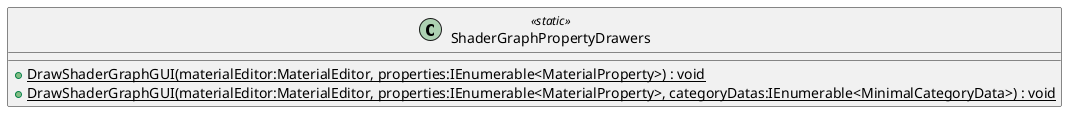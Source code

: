 @startuml
class ShaderGraphPropertyDrawers <<static>> {
    + {static} DrawShaderGraphGUI(materialEditor:MaterialEditor, properties:IEnumerable<MaterialProperty>) : void
    + {static} DrawShaderGraphGUI(materialEditor:MaterialEditor, properties:IEnumerable<MaterialProperty>, categoryDatas:IEnumerable<MinimalCategoryData>) : void
}
@enduml
